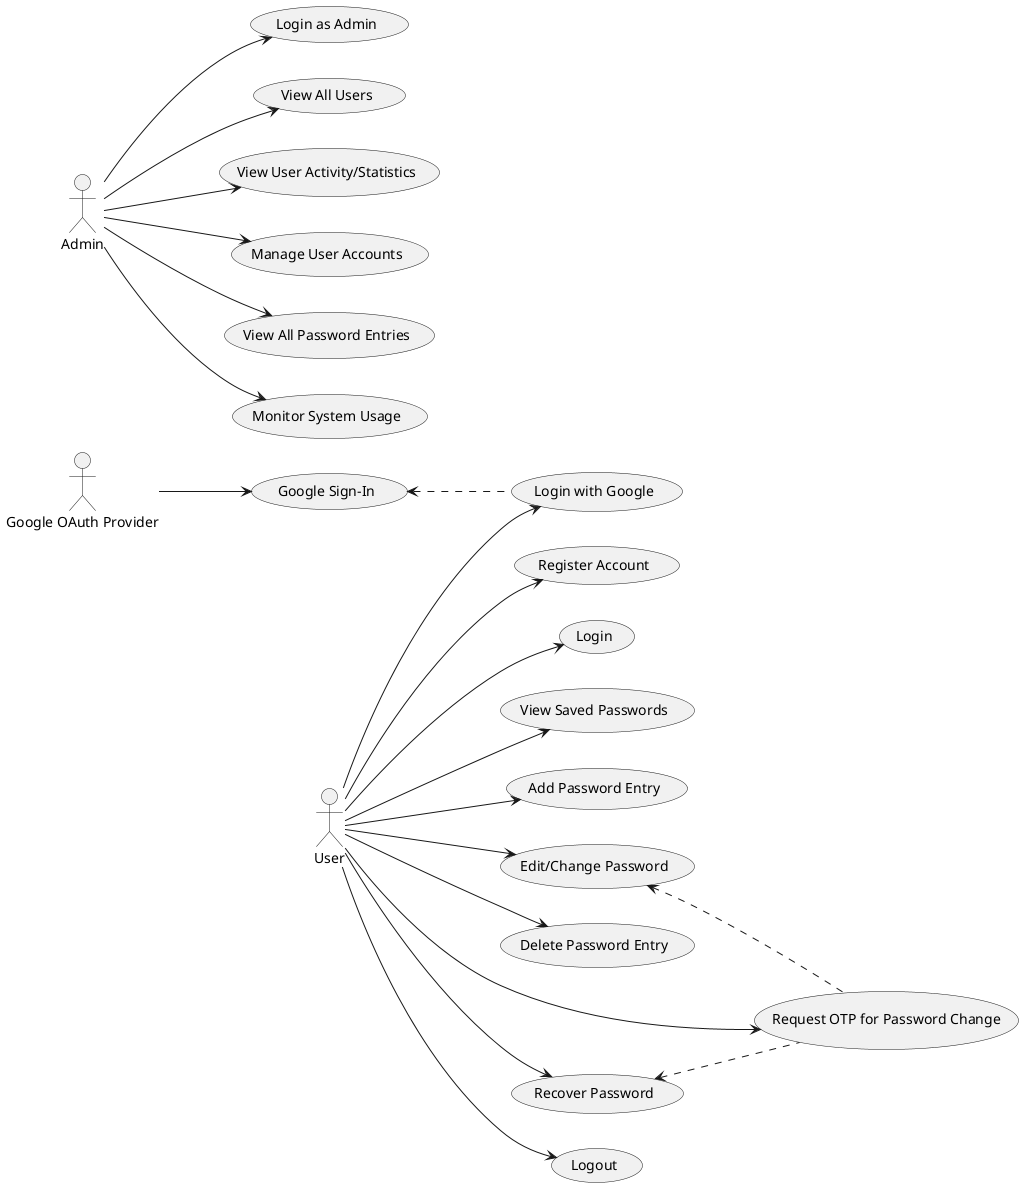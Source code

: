@startuml
left to right direction

actor User
actor Admin
actor "Google OAuth Provider" as Google

User --> (Register Account)
User --> (Login)
User --> (Login with Google)
User --> (View Saved Passwords)
User --> (Add Password Entry)
User --> (Edit/Change Password)
User --> (Delete Password Entry)
User --> (Request OTP for Password Change)
User --> (Recover Password)
User --> (Logout)

Admin --> (Login as Admin)
Admin --> (View All Users)
Admin --> (View User Activity/Statistics)
Admin --> (Manage User Accounts)
Admin --> (View All Password Entries)
Admin --> (Monitor System Usage)

(Google Sign-In) <.. (Login with Google)
Google --> (Google Sign-In)

(Edit/Change Password) <.. (Request OTP for Password Change)
(Recover Password) <.. (Request OTP for Password Change)

@enduml